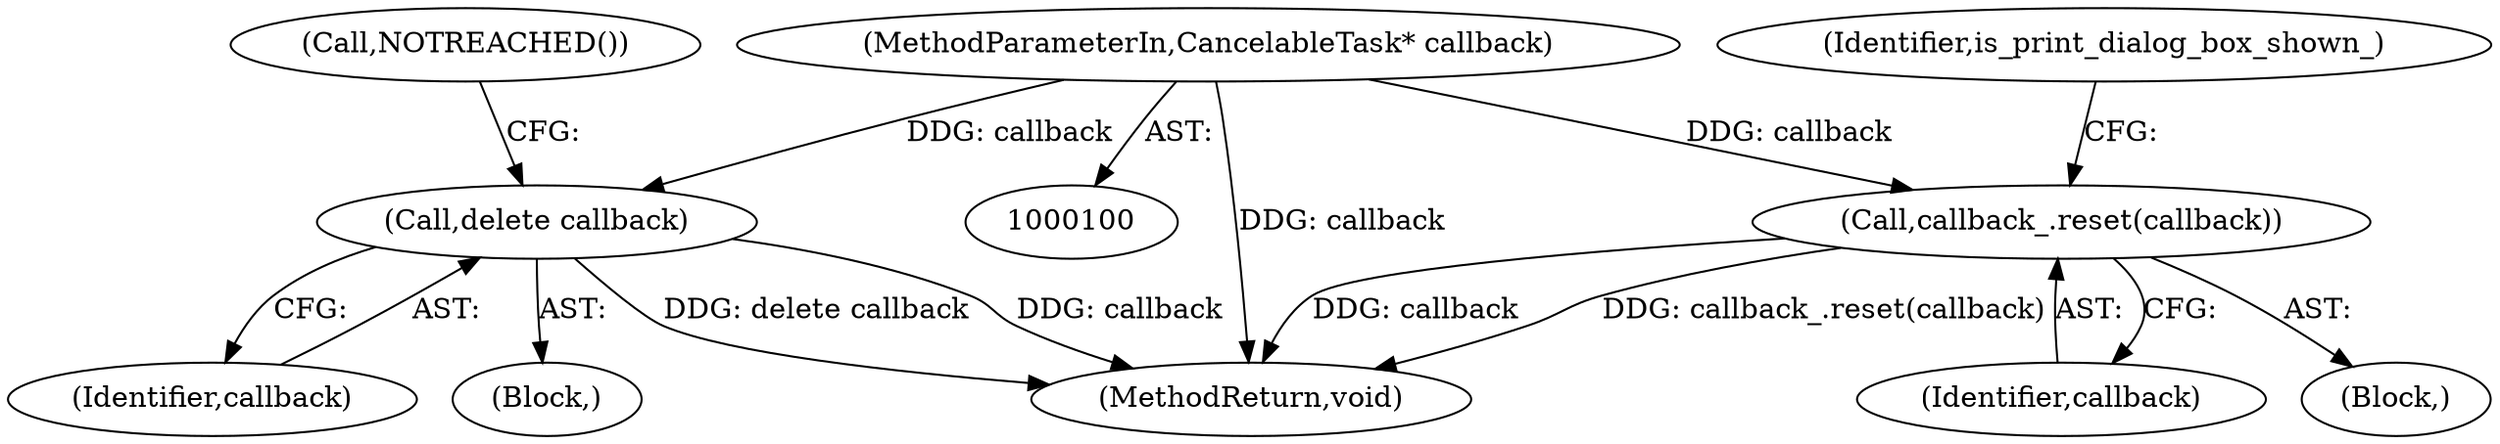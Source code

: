 digraph "0_Chrome_fc790462b4f248712bbc8c3734664dd6b05f80f2_1@pointer" {
"1000106" [label="(MethodParameterIn,CancelableTask* callback)"];
"1000135" [label="(Call,delete callback)"];
"1000139" [label="(Call,callback_.reset(callback))"];
"1000133" [label="(Block,)"];
"1000135" [label="(Call,delete callback)"];
"1000140" [label="(Identifier,callback)"];
"1000107" [label="(Block,)"];
"1000157" [label="(MethodReturn,void)"];
"1000136" [label="(Identifier,callback)"];
"1000137" [label="(Call,NOTREACHED())"];
"1000106" [label="(MethodParameterIn,CancelableTask* callback)"];
"1000139" [label="(Call,callback_.reset(callback))"];
"1000142" [label="(Identifier,is_print_dialog_box_shown_)"];
"1000106" -> "1000100"  [label="AST: "];
"1000106" -> "1000157"  [label="DDG: callback"];
"1000106" -> "1000135"  [label="DDG: callback"];
"1000106" -> "1000139"  [label="DDG: callback"];
"1000135" -> "1000133"  [label="AST: "];
"1000135" -> "1000136"  [label="CFG: "];
"1000136" -> "1000135"  [label="AST: "];
"1000137" -> "1000135"  [label="CFG: "];
"1000135" -> "1000157"  [label="DDG: delete callback"];
"1000135" -> "1000157"  [label="DDG: callback"];
"1000139" -> "1000107"  [label="AST: "];
"1000139" -> "1000140"  [label="CFG: "];
"1000140" -> "1000139"  [label="AST: "];
"1000142" -> "1000139"  [label="CFG: "];
"1000139" -> "1000157"  [label="DDG: callback_.reset(callback)"];
"1000139" -> "1000157"  [label="DDG: callback"];
}
